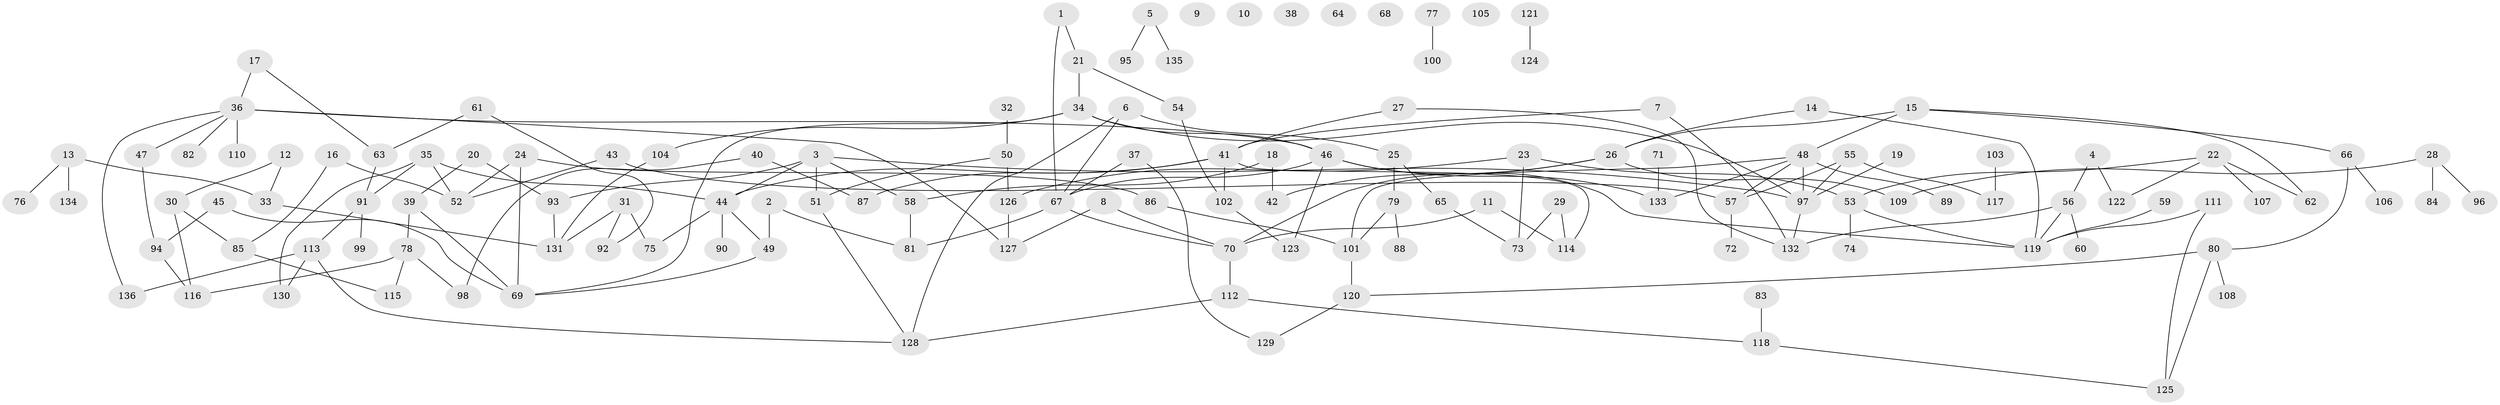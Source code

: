 // coarse degree distribution, {4: 0.10810810810810811, 5: 0.14864864864864866, 3: 0.28378378378378377, 2: 0.22972972972972974, 7: 0.013513513513513514, 8: 0.013513513513513514, 6: 0.05405405405405406, 1: 0.14864864864864866}
// Generated by graph-tools (version 1.1) at 2025/35/03/04/25 23:35:56]
// undirected, 136 vertices, 172 edges
graph export_dot {
  node [color=gray90,style=filled];
  1;
  2;
  3;
  4;
  5;
  6;
  7;
  8;
  9;
  10;
  11;
  12;
  13;
  14;
  15;
  16;
  17;
  18;
  19;
  20;
  21;
  22;
  23;
  24;
  25;
  26;
  27;
  28;
  29;
  30;
  31;
  32;
  33;
  34;
  35;
  36;
  37;
  38;
  39;
  40;
  41;
  42;
  43;
  44;
  45;
  46;
  47;
  48;
  49;
  50;
  51;
  52;
  53;
  54;
  55;
  56;
  57;
  58;
  59;
  60;
  61;
  62;
  63;
  64;
  65;
  66;
  67;
  68;
  69;
  70;
  71;
  72;
  73;
  74;
  75;
  76;
  77;
  78;
  79;
  80;
  81;
  82;
  83;
  84;
  85;
  86;
  87;
  88;
  89;
  90;
  91;
  92;
  93;
  94;
  95;
  96;
  97;
  98;
  99;
  100;
  101;
  102;
  103;
  104;
  105;
  106;
  107;
  108;
  109;
  110;
  111;
  112;
  113;
  114;
  115;
  116;
  117;
  118;
  119;
  120;
  121;
  122;
  123;
  124;
  125;
  126;
  127;
  128;
  129;
  130;
  131;
  132;
  133;
  134;
  135;
  136;
  1 -- 21;
  1 -- 67;
  2 -- 49;
  2 -- 81;
  3 -- 44;
  3 -- 51;
  3 -- 58;
  3 -- 93;
  3 -- 97;
  4 -- 56;
  4 -- 122;
  5 -- 95;
  5 -- 135;
  6 -- 25;
  6 -- 67;
  6 -- 128;
  7 -- 41;
  7 -- 132;
  8 -- 70;
  8 -- 127;
  11 -- 70;
  11 -- 114;
  12 -- 30;
  12 -- 33;
  13 -- 33;
  13 -- 76;
  13 -- 134;
  14 -- 26;
  14 -- 119;
  15 -- 26;
  15 -- 48;
  15 -- 62;
  15 -- 66;
  16 -- 52;
  16 -- 85;
  17 -- 36;
  17 -- 63;
  18 -- 42;
  18 -- 58;
  19 -- 97;
  20 -- 39;
  20 -- 93;
  21 -- 34;
  21 -- 54;
  22 -- 53;
  22 -- 62;
  22 -- 107;
  22 -- 122;
  23 -- 53;
  23 -- 73;
  23 -- 126;
  24 -- 52;
  24 -- 69;
  24 -- 86;
  25 -- 65;
  25 -- 79;
  26 -- 42;
  26 -- 70;
  26 -- 109;
  27 -- 41;
  27 -- 132;
  28 -- 84;
  28 -- 96;
  28 -- 109;
  29 -- 73;
  29 -- 114;
  30 -- 85;
  30 -- 116;
  31 -- 75;
  31 -- 92;
  31 -- 131;
  32 -- 50;
  33 -- 131;
  34 -- 46;
  34 -- 69;
  34 -- 97;
  34 -- 104;
  35 -- 44;
  35 -- 52;
  35 -- 91;
  35 -- 130;
  36 -- 46;
  36 -- 47;
  36 -- 82;
  36 -- 110;
  36 -- 127;
  36 -- 136;
  37 -- 67;
  37 -- 129;
  39 -- 69;
  39 -- 78;
  40 -- 87;
  40 -- 98;
  41 -- 44;
  41 -- 87;
  41 -- 102;
  41 -- 114;
  43 -- 52;
  43 -- 57;
  44 -- 49;
  44 -- 75;
  44 -- 90;
  45 -- 69;
  45 -- 94;
  46 -- 67;
  46 -- 119;
  46 -- 123;
  46 -- 133;
  47 -- 94;
  48 -- 57;
  48 -- 89;
  48 -- 97;
  48 -- 101;
  48 -- 133;
  49 -- 69;
  50 -- 51;
  50 -- 126;
  51 -- 128;
  53 -- 74;
  53 -- 119;
  54 -- 102;
  55 -- 57;
  55 -- 97;
  55 -- 117;
  56 -- 60;
  56 -- 119;
  56 -- 132;
  57 -- 72;
  58 -- 81;
  59 -- 119;
  61 -- 63;
  61 -- 92;
  63 -- 91;
  65 -- 73;
  66 -- 80;
  66 -- 106;
  67 -- 70;
  67 -- 81;
  70 -- 112;
  71 -- 133;
  77 -- 100;
  78 -- 98;
  78 -- 115;
  78 -- 116;
  79 -- 88;
  79 -- 101;
  80 -- 108;
  80 -- 120;
  80 -- 125;
  83 -- 118;
  85 -- 115;
  86 -- 101;
  91 -- 99;
  91 -- 113;
  93 -- 131;
  94 -- 116;
  97 -- 132;
  101 -- 120;
  102 -- 123;
  103 -- 117;
  104 -- 131;
  111 -- 119;
  111 -- 125;
  112 -- 118;
  112 -- 128;
  113 -- 128;
  113 -- 130;
  113 -- 136;
  118 -- 125;
  120 -- 129;
  121 -- 124;
  126 -- 127;
}
